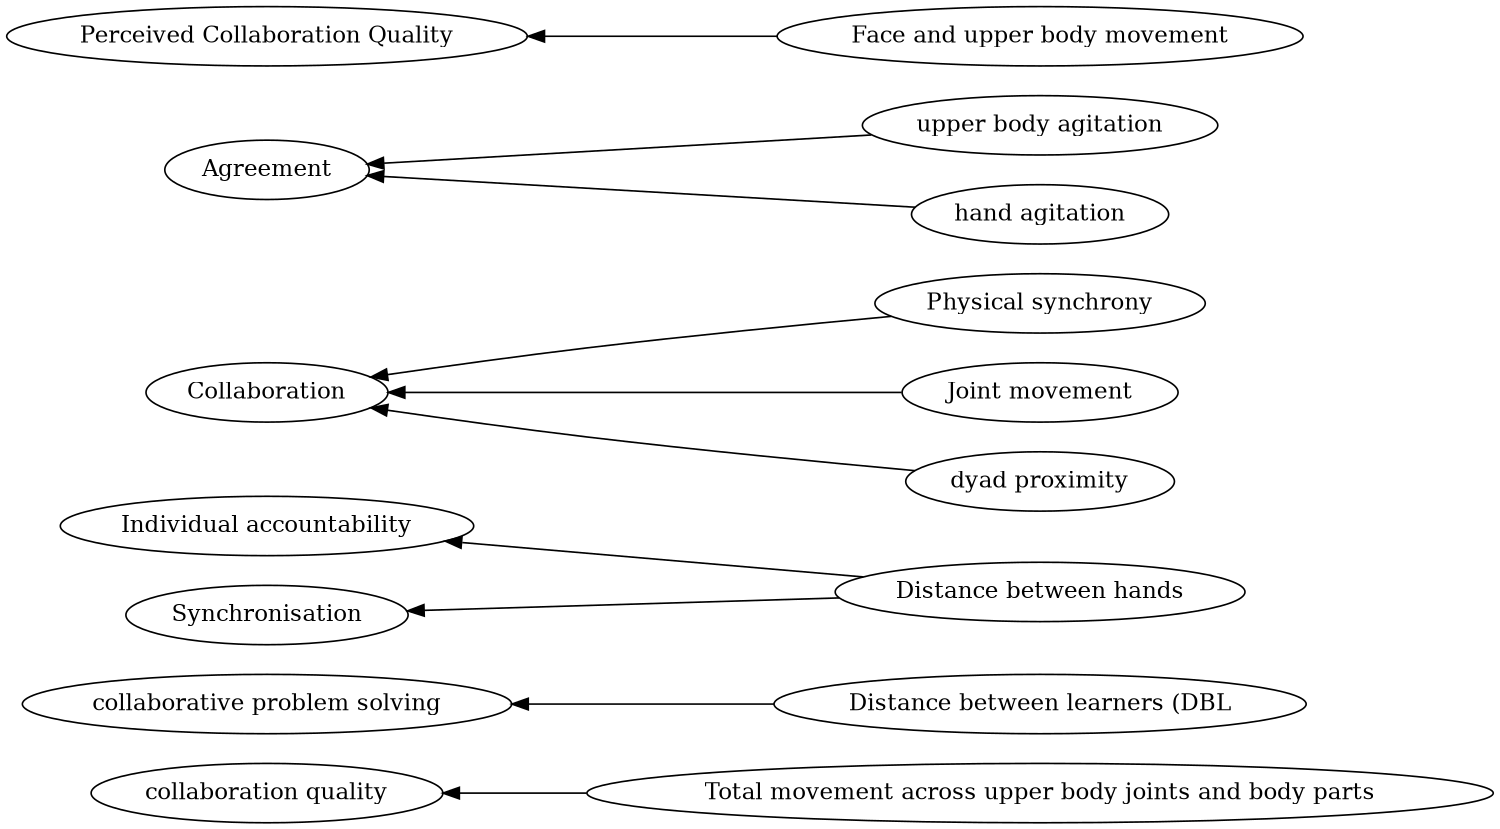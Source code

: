 digraph Test {
	rankdir=RL
	size="10,10"
	overlap=false
	splines=true
	{rank=same; "Total movement across upper body joints and body parts" "Distance between learners (DBL" "Distance between hands" "Physical synchrony" "upper body agitation" "Joint movement" "hand agitation" "Face and upper body movement" "dyad proximity";}
	{rank=same; "Collaboration" "collaboration quality" "Agreement" "Individual accountability" "Perceived Collaboration Quality" "Synchronisation" "collaborative problem solving";}
	"Physical synchrony" [href="https://scholar.google.com/scholar?hl=en&q=Predicting%20the%20Quality%20of%20Collaborative%20Problem%20Solving%20Through%20Linguistic%20Analysis%20of%20Discourse" target=_blank]
	"Physical synchrony" -> Collaboration
	"Distance between hands" [href="https://scholar.google.com/scholar?hl=en&q=Using%20Multimodal%20Learning%20Analytics%20to%20Identify%20Aspects%20of%20Collaboration%20in%20Project-Based%20Learning" target=_blank]
	"Distance between hands" -> "Individual accountability"
	"Distance between hands" [href="https://scholar.google.com/scholar?hl=en&q=Using%20Multimodal%20Learning%20Analytics%20to%20Identify%20Aspects%20of%20Collaboration%20in%20Project-Based%20Learning" target=_blank]
	"Distance between hands" -> Synchronisation
	"Total movement across upper body joints and body parts" [href="https://scholar.google.com/scholar?hl=en&q=Toward%20Using%20Multi-Modal%20Learning%20Analytics%20to%20Support%20and%20Measure%20Collaboration%20in%20Co-Located%20Dyads" target=_blank]
	"Total movement across upper body joints and body parts" -> "collaboration quality"
	"Distance between learners (DBL" [href="https://scholar.google.com/scholar?hl=en&q=Estimation%20of%20success%20in%20collaborative%20learning%20based%20on%20multimodal%20learning%20analytics%20features" target=_blank]
	"Distance between learners (DBL" -> "collaborative problem solving"
	"Joint movement" [href="https://scholar.google.com/scholar?hl=en&q=Exploring%20Collaboration%20Using%20Motion%20Sensors%20and%20Multi-Modal%20Learning%20Analytics" target=_blank]
	"Joint movement" -> Collaboration
	"dyad proximity" [href="https://scholar.google.com/scholar?hl=en&q=Exploring%20Collaboration%20Using%20Motion%20Sensors%20and%20Multi-Modal%20Learning%20Analytics" target=_blank]
	"dyad proximity" -> Collaboration
	"upper body agitation" [href="https://scholar.google.com/scholar?hl=en&q=Multi-modal%20Social%20Signal%20Analysis%20for%20Predicting%20Agreement%20in%20Conversation%20Settings" target=_blank]
	"upper body agitation" -> Agreement
	"hand agitation" [href="https://scholar.google.com/scholar?hl=en&q=Multi-modal%20Social%20Signal%20Analysis%20for%20Predicting%20Agreement%20in%20Conversation%20Settings" target=_blank]
	"hand agitation" -> Agreement
	"Face and upper body movement" [href="https://scholar.google.com/scholar?hl=en&q=Modeling%20Team-level%20Multimodal%20Dynamics%20during%20Multiparty%20Collaboration" target=_blank]
	"Face and upper body movement" -> "Perceived Collaboration Quality"
}
